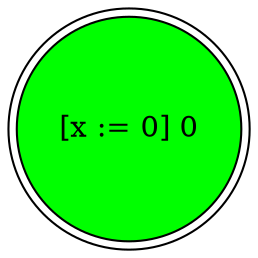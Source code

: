 digraph G {
{
0 [shape = doublecircle, label="[x := 0] 0  "]
}
{
0 [style = filled fillcolor = green, label ="[x := 0] 0" ]
}

}